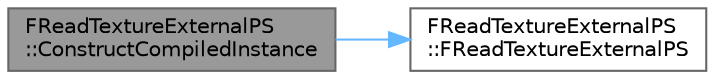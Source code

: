 digraph "FReadTextureExternalPS::ConstructCompiledInstance"
{
 // INTERACTIVE_SVG=YES
 // LATEX_PDF_SIZE
  bgcolor="transparent";
  edge [fontname=Helvetica,fontsize=10,labelfontname=Helvetica,labelfontsize=10];
  node [fontname=Helvetica,fontsize=10,shape=box,height=0.2,width=0.4];
  rankdir="LR";
  Node1 [id="Node000001",label="FReadTextureExternalPS\l::ConstructCompiledInstance",height=0.2,width=0.4,color="gray40", fillcolor="grey60", style="filled", fontcolor="black",tooltip=" "];
  Node1 -> Node2 [id="edge1_Node000001_Node000002",color="steelblue1",style="solid",tooltip=" "];
  Node2 [id="Node000002",label="FReadTextureExternalPS\l::FReadTextureExternalPS",height=0.2,width=0.4,color="grey40", fillcolor="white", style="filled",URL="$d7/d43/classFReadTextureExternalPS.html#aa961bf4dcf2ddd64ade8dfedeba6a8ac",tooltip=" "];
}
